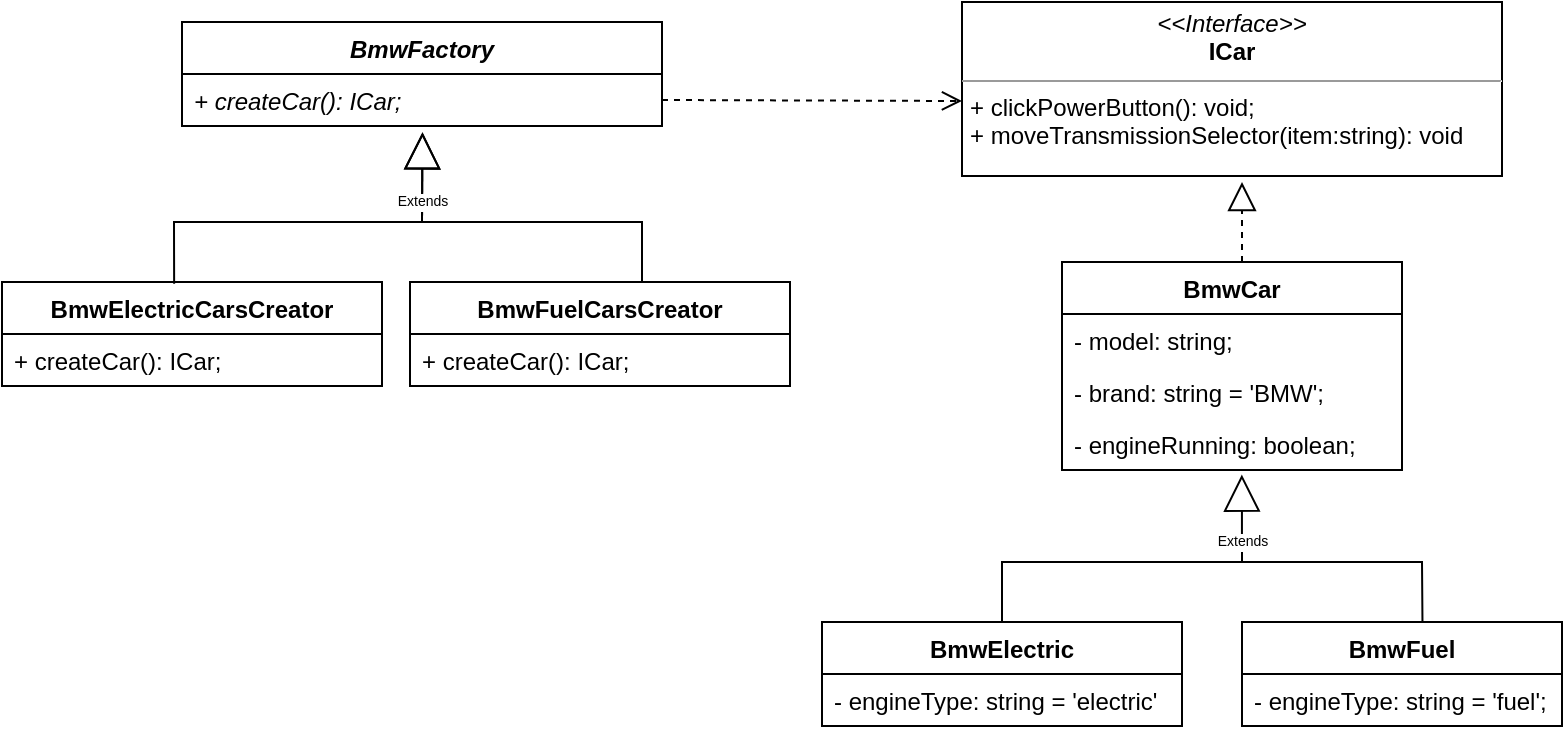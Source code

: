 <mxfile version="20.8.18" type="google"><diagram name="Страница 1" id="3Scz5Lm6ttEqowfEqoEx"><mxGraphModel dx="989" dy="511" grid="1" gridSize="10" guides="1" tooltips="1" connect="1" arrows="1" fold="1" page="1" pageScale="1" pageWidth="827" pageHeight="1169" math="0" shadow="0"><root><mxCell id="0"/><mxCell id="1" parent="0"/><mxCell id="MGK11Oe_jeI1qxnAT3Iq-1" value="BmwFactory&#10;" style="swimlane;fontStyle=3;align=center;verticalAlign=top;childLayout=stackLayout;horizontal=1;startSize=26;horizontalStack=0;resizeParent=1;resizeParentMax=0;resizeLast=0;collapsible=1;marginBottom=0;" parent="1" vertex="1"><mxGeometry x="110" y="40" width="240" height="52" as="geometry"/></mxCell><mxCell id="MGK11Oe_jeI1qxnAT3Iq-4" value="+ createCar(): ICar;" style="text;strokeColor=none;fillColor=none;align=left;verticalAlign=top;spacingLeft=4;spacingRight=4;overflow=hidden;rotatable=0;points=[[0,0.5],[1,0.5]];portConstraint=eastwest;fontStyle=2" parent="MGK11Oe_jeI1qxnAT3Iq-1" vertex="1"><mxGeometry y="26" width="240" height="26" as="geometry"/></mxCell><mxCell id="MGK11Oe_jeI1qxnAT3Iq-5" value="BmwElectricCarsCreator" style="swimlane;fontStyle=1;align=center;verticalAlign=top;childLayout=stackLayout;horizontal=1;startSize=26;horizontalStack=0;resizeParent=1;resizeParentMax=0;resizeLast=0;collapsible=1;marginBottom=0;" parent="1" vertex="1"><mxGeometry x="20" y="170" width="190" height="52" as="geometry"/></mxCell><mxCell id="MGK11Oe_jeI1qxnAT3Iq-8" value="+ createCar(): ICar;" style="text;strokeColor=none;fillColor=none;align=left;verticalAlign=top;spacingLeft=4;spacingRight=4;overflow=hidden;rotatable=0;points=[[0,0.5],[1,0.5]];portConstraint=eastwest;" parent="MGK11Oe_jeI1qxnAT3Iq-5" vertex="1"><mxGeometry y="26" width="190" height="26" as="geometry"/></mxCell><mxCell id="MGK11Oe_jeI1qxnAT3Iq-9" value="BmwFuelCarsCreator" style="swimlane;fontStyle=1;align=center;verticalAlign=top;childLayout=stackLayout;horizontal=1;startSize=26;horizontalStack=0;resizeParent=1;resizeParentMax=0;resizeLast=0;collapsible=1;marginBottom=0;" parent="1" vertex="1"><mxGeometry x="224" y="170" width="190" height="52" as="geometry"/></mxCell><mxCell id="MGK11Oe_jeI1qxnAT3Iq-12" value="+ createCar(): ICar;" style="text;strokeColor=none;fillColor=none;align=left;verticalAlign=top;spacingLeft=4;spacingRight=4;overflow=hidden;rotatable=0;points=[[0,0.5],[1,0.5]];portConstraint=eastwest;" parent="MGK11Oe_jeI1qxnAT3Iq-9" vertex="1"><mxGeometry y="26" width="190" height="26" as="geometry"/></mxCell><mxCell id="MGK11Oe_jeI1qxnAT3Iq-13" value="BmwElectric" style="swimlane;fontStyle=1;align=center;verticalAlign=top;childLayout=stackLayout;horizontal=1;startSize=26;horizontalStack=0;resizeParent=1;resizeParentMax=0;resizeLast=0;collapsible=1;marginBottom=0;" parent="1" vertex="1"><mxGeometry x="430" y="340" width="180" height="52" as="geometry"/></mxCell><mxCell id="6rC3CfvkJEq4u7IjoZd7-17" value="- engineType: string = 'electric'" style="text;strokeColor=none;fillColor=none;align=left;verticalAlign=top;spacingLeft=4;spacingRight=4;overflow=hidden;rotatable=0;points=[[0,0.5],[1,0.5]];portConstraint=eastwest;" vertex="1" parent="MGK11Oe_jeI1qxnAT3Iq-13"><mxGeometry y="26" width="180" height="26" as="geometry"/></mxCell><mxCell id="MGK11Oe_jeI1qxnAT3Iq-17" value="BmwFuel" style="swimlane;fontStyle=1;align=center;verticalAlign=top;childLayout=stackLayout;horizontal=1;startSize=26;horizontalStack=0;resizeParent=1;resizeParentMax=0;resizeLast=0;collapsible=1;marginBottom=0;" parent="1" vertex="1"><mxGeometry x="640" y="340" width="160" height="52" as="geometry"/></mxCell><mxCell id="MGK11Oe_jeI1qxnAT3Iq-18" value="- engineType: string = 'fuel';" style="text;strokeColor=none;fillColor=none;align=left;verticalAlign=top;spacingLeft=4;spacingRight=4;overflow=hidden;rotatable=0;points=[[0,0.5],[1,0.5]];portConstraint=eastwest;" parent="MGK11Oe_jeI1qxnAT3Iq-17" vertex="1"><mxGeometry y="26" width="160" height="26" as="geometry"/></mxCell><mxCell id="MGK11Oe_jeI1qxnAT3Iq-26" value="&lt;p style=&quot;margin:0px;margin-top:4px;text-align:center;&quot;&gt;&lt;i&gt;&amp;lt;&amp;lt;Interface&amp;gt;&amp;gt;&lt;/i&gt;&lt;br&gt;&lt;b&gt;ICar&lt;/b&gt;&lt;/p&gt;&lt;hr size=&quot;1&quot;&gt;&lt;p style=&quot;margin:0px;margin-left:4px;&quot;&gt;+ clickPowerButton(): void;&lt;/p&gt;&lt;div style=&quot;color: rgb(169, 183, 198); background-color: rgb(43, 43, 43); font-family: &amp;quot;Droid Sans Mono&amp;quot;, &amp;quot;monospace&amp;quot;, monospace; font-size: 16px; line-height: 22px;&quot;&gt;&lt;div&gt;&lt;/div&gt;&lt;/div&gt;&lt;p style=&quot;margin:0px;margin-left:4px;&quot;&gt;&lt;span style=&quot;background-color: initial;&quot;&gt;+ moveTransmissionSelector(item:string): void&lt;/span&gt;&lt;br&gt;&lt;/p&gt;" style="verticalAlign=top;align=left;overflow=fill;fontSize=12;fontFamily=Helvetica;html=1;" parent="1" vertex="1"><mxGeometry x="500" y="30" width="270" height="87" as="geometry"/></mxCell><mxCell id="MGK11Oe_jeI1qxnAT3Iq-54" value="" style="html=1;verticalAlign=bottom;endArrow=open;dashed=1;endSize=8;edgeStyle=elbowEdgeStyle;elbow=vertical;curved=0;rounded=0;exitX=1;exitY=0.5;exitDx=0;exitDy=0;entryX=0;entryY=0.575;entryDx=0;entryDy=0;entryPerimeter=0;" parent="1" target="MGK11Oe_jeI1qxnAT3Iq-26" edge="1"><mxGeometry relative="1" as="geometry"><mxPoint x="350" y="79" as="sourcePoint"/><mxPoint x="390" y="82.76" as="targetPoint"/></mxGeometry></mxCell><mxCell id="6rC3CfvkJEq4u7IjoZd7-14" value="" style="endArrow=none;html=1;rounded=0;exitX=0.453;exitY=0.016;exitDx=0;exitDy=0;exitPerimeter=0;" edge="1" parent="1" source="MGK11Oe_jeI1qxnAT3Iq-5"><mxGeometry width="50" height="50" relative="1" as="geometry"><mxPoint x="210" y="220" as="sourcePoint"/><mxPoint x="340" y="170" as="targetPoint"/><Array as="points"><mxPoint x="106" y="140"/><mxPoint x="340" y="140"/></Array></mxGeometry></mxCell><mxCell id="6rC3CfvkJEq4u7IjoZd7-15" value="" style="endArrow=block;endSize=16;endFill=0;html=1;rounded=0;entryX=0.501;entryY=1.121;entryDx=0;entryDy=0;entryPerimeter=0;" edge="1" parent="1" target="MGK11Oe_jeI1qxnAT3Iq-4"><mxGeometry width="160" relative="1" as="geometry"><mxPoint x="230" y="140" as="sourcePoint"/><mxPoint x="330" y="260" as="targetPoint"/></mxGeometry></mxCell><mxCell id="6rC3CfvkJEq4u7IjoZd7-16" value="Extends" style="endArrow=block;endSize=16;endFill=0;html=1;rounded=0;entryX=0.501;entryY=1.121;entryDx=0;entryDy=0;entryPerimeter=0;fontSize=7;" edge="1" parent="1" target="MGK11Oe_jeI1qxnAT3Iq-4"><mxGeometry x="-0.554" width="160" relative="1" as="geometry"><mxPoint x="230" y="140" as="sourcePoint"/><mxPoint x="230" y="155" as="targetPoint"/><Array as="points"/><mxPoint as="offset"/></mxGeometry></mxCell><mxCell id="6rC3CfvkJEq4u7IjoZd7-18" value="BmwCar" style="swimlane;fontStyle=1;align=center;verticalAlign=top;childLayout=stackLayout;horizontal=1;startSize=26;horizontalStack=0;resizeParent=1;resizeParentMax=0;resizeLast=0;collapsible=1;marginBottom=0;fontSize=12;" vertex="1" parent="1"><mxGeometry x="550" y="160" width="170" height="104" as="geometry"/></mxCell><mxCell id="6rC3CfvkJEq4u7IjoZd7-27" value="- model: string;" style="text;strokeColor=none;fillColor=none;align=left;verticalAlign=top;spacingLeft=4;spacingRight=4;overflow=hidden;rotatable=0;points=[[0,0.5],[1,0.5]];portConstraint=eastwest;fontSize=12;" vertex="1" parent="6rC3CfvkJEq4u7IjoZd7-18"><mxGeometry y="26" width="170" height="26" as="geometry"/></mxCell><mxCell id="6rC3CfvkJEq4u7IjoZd7-19" value="- brand: string = 'BMW';" style="text;strokeColor=none;fillColor=none;align=left;verticalAlign=top;spacingLeft=4;spacingRight=4;overflow=hidden;rotatable=0;points=[[0,0.5],[1,0.5]];portConstraint=eastwest;fontSize=12;" vertex="1" parent="6rC3CfvkJEq4u7IjoZd7-18"><mxGeometry y="52" width="170" height="26" as="geometry"/></mxCell><mxCell id="6rC3CfvkJEq4u7IjoZd7-26" value="- engineRunning: boolean;" style="text;strokeColor=none;fillColor=none;align=left;verticalAlign=top;spacingLeft=4;spacingRight=4;overflow=hidden;rotatable=0;points=[[0,0.5],[1,0.5]];portConstraint=eastwest;fontSize=12;" vertex="1" parent="6rC3CfvkJEq4u7IjoZd7-18"><mxGeometry y="78" width="170" height="26" as="geometry"/></mxCell><mxCell id="6rC3CfvkJEq4u7IjoZd7-22" value="" style="endArrow=block;dashed=1;endFill=0;endSize=12;html=1;rounded=0;fontSize=7;" edge="1" parent="1"><mxGeometry width="160" relative="1" as="geometry"><mxPoint x="640" y="160" as="sourcePoint"/><mxPoint x="640" y="120" as="targetPoint"/></mxGeometry></mxCell><mxCell id="6rC3CfvkJEq4u7IjoZd7-23" value="" style="endArrow=none;html=1;rounded=0;fontSize=7;entryX=0.564;entryY=0.005;entryDx=0;entryDy=0;exitX=0.5;exitY=0;exitDx=0;exitDy=0;entryPerimeter=0;" edge="1" parent="1" source="MGK11Oe_jeI1qxnAT3Iq-13" target="MGK11Oe_jeI1qxnAT3Iq-17"><mxGeometry width="50" height="50" relative="1" as="geometry"><mxPoint x="350" y="400" as="sourcePoint"/><mxPoint x="400" y="350" as="targetPoint"/><Array as="points"><mxPoint x="520" y="310"/><mxPoint x="610" y="310"/><mxPoint x="730" y="310"/></Array></mxGeometry></mxCell><mxCell id="6rC3CfvkJEq4u7IjoZd7-24" value="Extends" style="endArrow=block;endSize=16;endFill=0;html=1;rounded=0;fontSize=7;entryX=0.529;entryY=1.089;entryDx=0;entryDy=0;entryPerimeter=0;" edge="1" parent="1" target="6rC3CfvkJEq4u7IjoZd7-26"><mxGeometry x="-0.542" width="160" relative="1" as="geometry"><mxPoint x="640" y="310" as="sourcePoint"/><mxPoint x="639.93" y="301.49" as="targetPoint"/><mxPoint as="offset"/><Array as="points"/></mxGeometry></mxCell></root></mxGraphModel></diagram></mxfile>